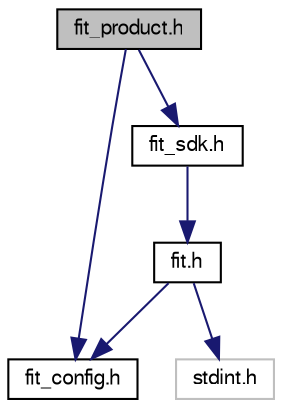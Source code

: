digraph "fit_product.h"
{
  edge [fontname="FreeSans",fontsize="10",labelfontname="FreeSans",labelfontsize="10"];
  node [fontname="FreeSans",fontsize="10",shape=record];
  Node1 [label="fit_product.h",height=0.2,width=0.4,color="black", fillcolor="grey75", style="filled", fontcolor="black"];
  Node1 -> Node2 [color="midnightblue",fontsize="10",style="solid",fontname="FreeSans"];
  Node2 [label="fit_config.h",height=0.2,width=0.4,color="black", fillcolor="white", style="filled",URL="$fit__config_8h.html"];
  Node1 -> Node3 [color="midnightblue",fontsize="10",style="solid",fontname="FreeSans"];
  Node3 [label="fit_sdk.h",height=0.2,width=0.4,color="black", fillcolor="white", style="filled",URL="$fit__sdk_8h.html"];
  Node3 -> Node4 [color="midnightblue",fontsize="10",style="solid",fontname="FreeSans"];
  Node4 [label="fit.h",height=0.2,width=0.4,color="black", fillcolor="white", style="filled",URL="$fit_8h.html"];
  Node4 -> Node2 [color="midnightblue",fontsize="10",style="solid",fontname="FreeSans"];
  Node4 -> Node5 [color="midnightblue",fontsize="10",style="solid",fontname="FreeSans"];
  Node5 [label="stdint.h",height=0.2,width=0.4,color="grey75", fillcolor="white", style="filled"];
}
